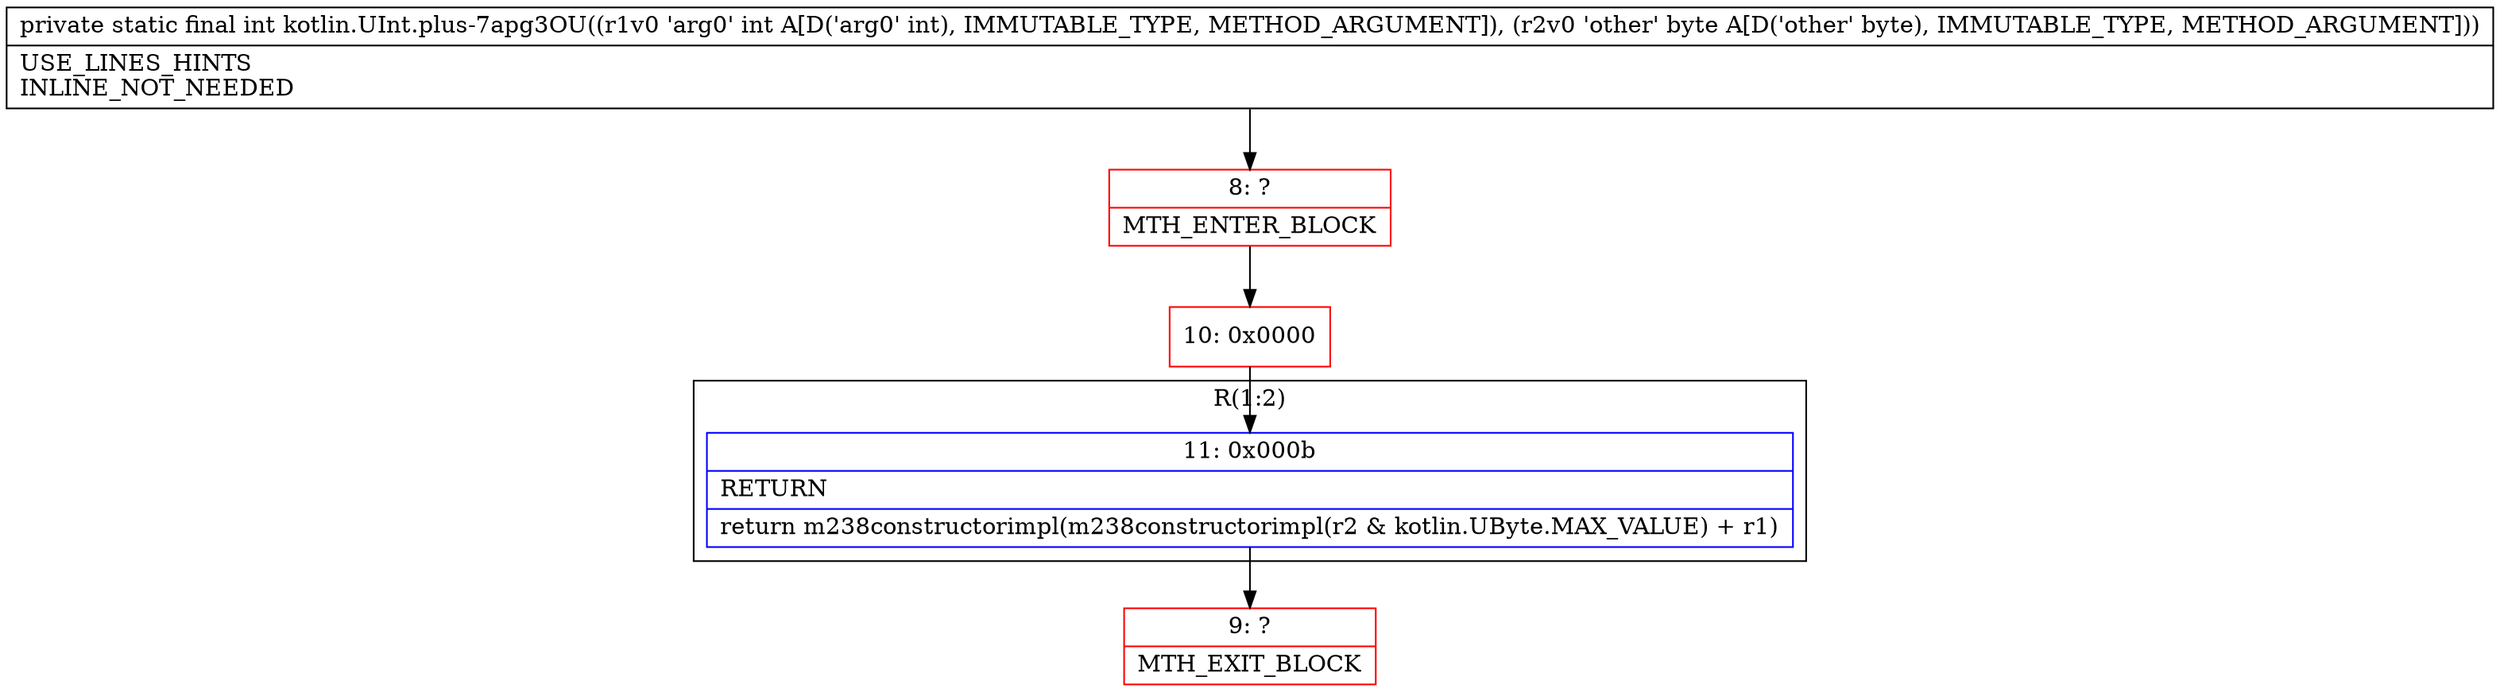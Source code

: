 digraph "CFG forkotlin.UInt.plus\-7apg3OU(IB)I" {
subgraph cluster_Region_1514232019 {
label = "R(1:2)";
node [shape=record,color=blue];
Node_11 [shape=record,label="{11\:\ 0x000b|RETURN\l|return m238constructorimpl(m238constructorimpl(r2 & kotlin.UByte.MAX_VALUE) + r1)\l}"];
}
Node_8 [shape=record,color=red,label="{8\:\ ?|MTH_ENTER_BLOCK\l}"];
Node_10 [shape=record,color=red,label="{10\:\ 0x0000}"];
Node_9 [shape=record,color=red,label="{9\:\ ?|MTH_EXIT_BLOCK\l}"];
MethodNode[shape=record,label="{private static final int kotlin.UInt.plus\-7apg3OU((r1v0 'arg0' int A[D('arg0' int), IMMUTABLE_TYPE, METHOD_ARGUMENT]), (r2v0 'other' byte A[D('other' byte), IMMUTABLE_TYPE, METHOD_ARGUMENT]))  | USE_LINES_HINTS\lINLINE_NOT_NEEDED\l}"];
MethodNode -> Node_8;Node_11 -> Node_9;
Node_8 -> Node_10;
Node_10 -> Node_11;
}

